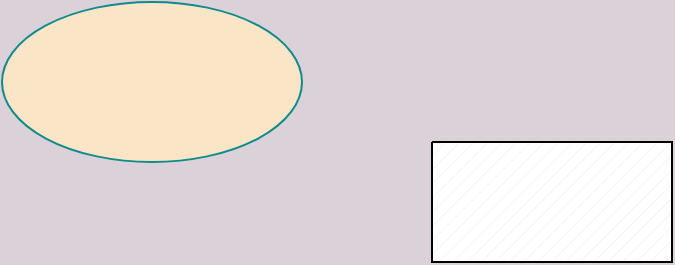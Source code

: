 <mxfile version="15.4.3" type="github">
  <diagram id="wFE0QG_FPsp0jaGvCLVb" name="Page-1">
    <mxGraphModel dx="868" dy="482" grid="1" gridSize="10" guides="1" tooltips="1" connect="1" arrows="1" fold="1" page="1" pageScale="1" pageWidth="850" pageHeight="1100" background="#DAD2D8" math="0" shadow="0">
      <root>
        <mxCell id="0" />
        <mxCell id="1" parent="0" />
        <mxCell id="WODbrCsjnOtg-aM8YEpo-4" value="" style="ellipse;whiteSpace=wrap;html=1;fillColor=#FAE5C7;strokeColor=#0F8B8D;fontColor=#143642;" vertex="1" parent="1">
          <mxGeometry x="90" y="70" width="150" height="80" as="geometry" />
        </mxCell>
        <mxCell id="WODbrCsjnOtg-aM8YEpo-9" value="" style="verticalLabelPosition=middle;verticalAlign=top;shape=mxgraph.basic.patternFillRect;fillStyle=diag;step=5;fillStrokeWidth=0.2;fillStrokeColor=#dddddd;rounded=0;labelBackgroundColor=none;labelBorderColor=#000000;sketch=0;fontFamily=Times New Roman;fontSize=16;labelPosition=center;align=center;horizontal=0;" vertex="1" parent="1">
          <mxGeometry x="305" y="140" width="120" height="60" as="geometry" />
        </mxCell>
      </root>
    </mxGraphModel>
  </diagram>
</mxfile>
